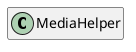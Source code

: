 @startuml
set namespaceSeparator \\
hide members
hide << alias >> circle

class MediaHelper
@enduml
